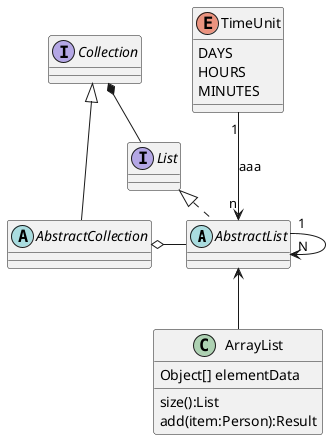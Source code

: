 @startuml

abstract class AbstractList
abstract AbstractCollection
interface List
interface Collection

List <|. AbstractList
Collection <|-- AbstractCollection

Collection *- List
AbstractCollection o- AbstractList
AbstractList <-- ArrayList
TimeUnit "1"-->"n" AbstractList:"aaa"
AbstractList "1"-->"N" AbstractList

class ArrayList {
Object[] elementData
size():List
add(item:Person):Result
}

enum TimeUnit {
DAYS
HOURS
MINUTES
}

@enduml